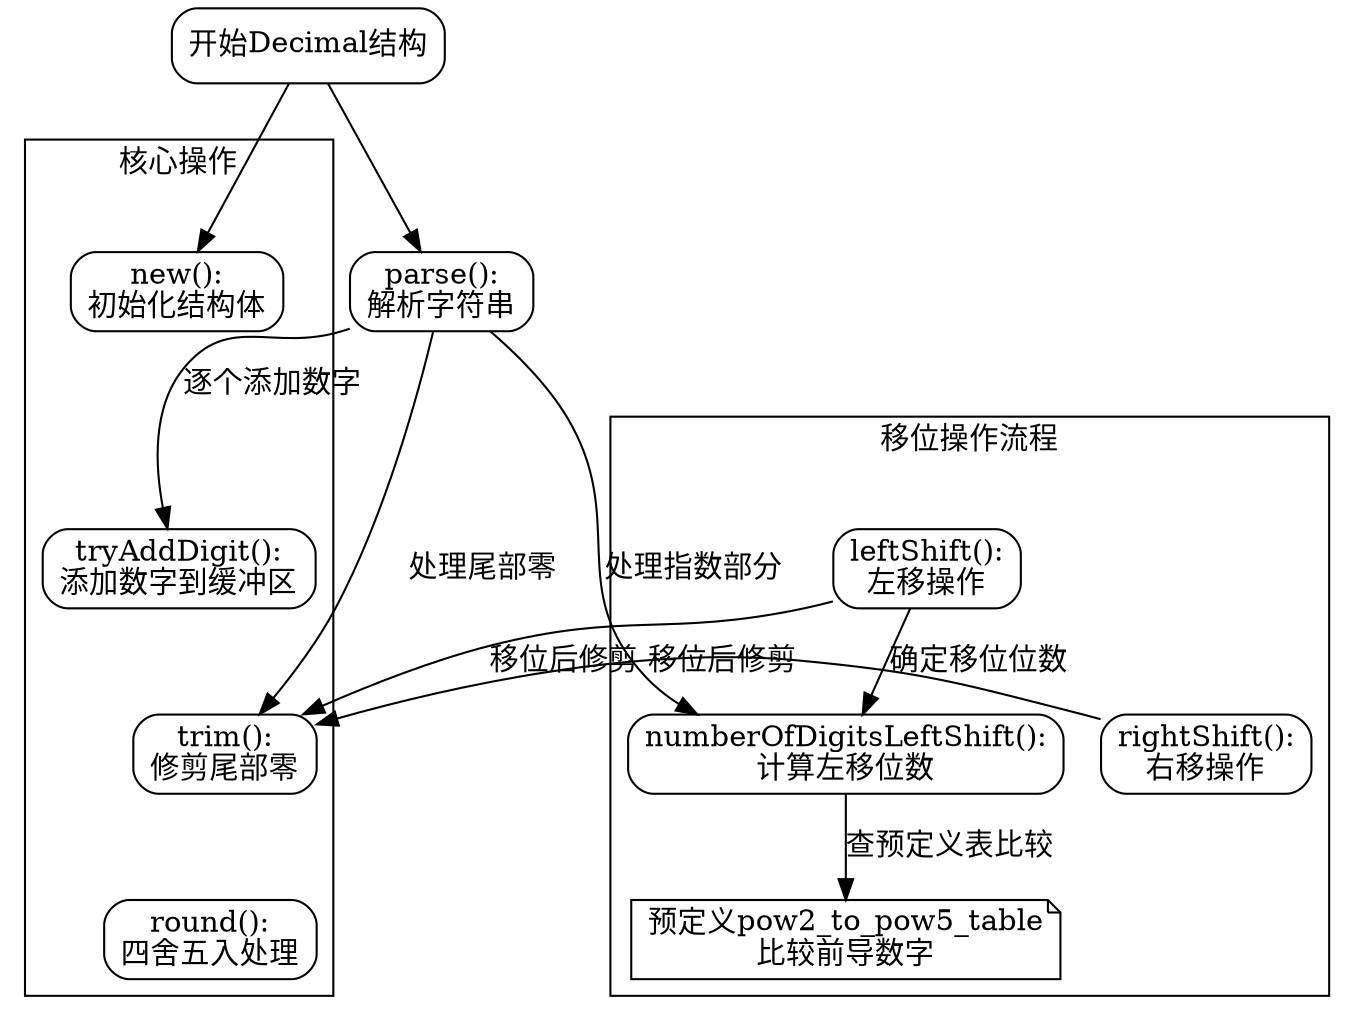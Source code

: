 
digraph Decimal {
    node [shape=box, style=rounded];

    start [label="开始Decimal结构"];
    new [label="new():\n初始化结构体"];
    tryAddDigit [label="tryAddDigit():\n添加数字到缓冲区"];
    trim [label="trim():\n修剪尾部零"];
    round [label="round():\n四舍五入处理"];
    leftShift [label="leftShift():\n左移操作"];
    rightShift [label="rightShift():\n右移操作"];
    parse [label="parse():\n解析字符串"];
    numberOfDigitsLeftShift [label="numberOfDigitsLeftShift():\n计算左移位数"];

    start -> new;
    start -> parse;

    parse -> tryAddDigit [label="逐个添加数字"];
    parse -> trim [label="处理尾部零"];
    parse -> numberOfDigitsLeftShift [label="处理指数部分"];

    leftShift -> trim [label="移位后修剪"];
    leftShift -> numberOfDigitsLeftShift [label="确定移位位数"];
    rightShift -> trim [label="移位后修剪"];

    numberOfDigitsLeftShift -> pow2_table [label="查预定义表比较"];
    pow2_table [shape=note, label="预定义pow2_to_pow5_table\n比较前导数字"];

    new -> tryAddDigit [style=invis];
    tryAddDigit -> trim [style=invis];
    trim -> round [style=invis];
    round -> leftShift [style=invis];
    leftShift -> rightShift [style=invis];
    
    subgraph cluster_shift {
        label="移位操作流程";
        leftShift;
        rightShift;
        numberOfDigitsLeftShift;
        pow2_table;
    }

    subgraph cluster_core {
        label="核心操作";
        new;
        tryAddDigit;
        trim;
        round;
    }
}
